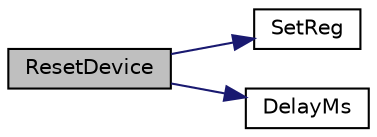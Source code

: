 digraph "ResetDevice"
{
  edge [fontname="Helvetica",fontsize="10",labelfontname="Helvetica",labelfontsize="10"];
  node [fontname="Helvetica",fontsize="10",shape=record];
  rankdir="LR";
  Node1 [label="ResetDevice",height=0.2,width=0.4,color="black", fillcolor="grey75", style="filled", fontcolor="black"];
  Node1 -> Node2 [color="midnightblue",fontsize="10",style="solid",fontname="Helvetica"];
  Node2 [label="SetReg",height=0.2,width=0.4,color="black", fillcolor="white", style="filled",URL="$drv_t_f_t002_8c.html#a349f9778b4f39668cb7743d2f1d11571"];
  Node1 -> Node3 [color="midnightblue",fontsize="10",style="solid",fontname="Helvetica"];
  Node3 [label="DelayMs",height=0.2,width=0.4,color="black", fillcolor="white", style="filled",URL="$_time_delay_8c.html#ac0fb282a454001ee1813601dbb9f1bed"];
}
